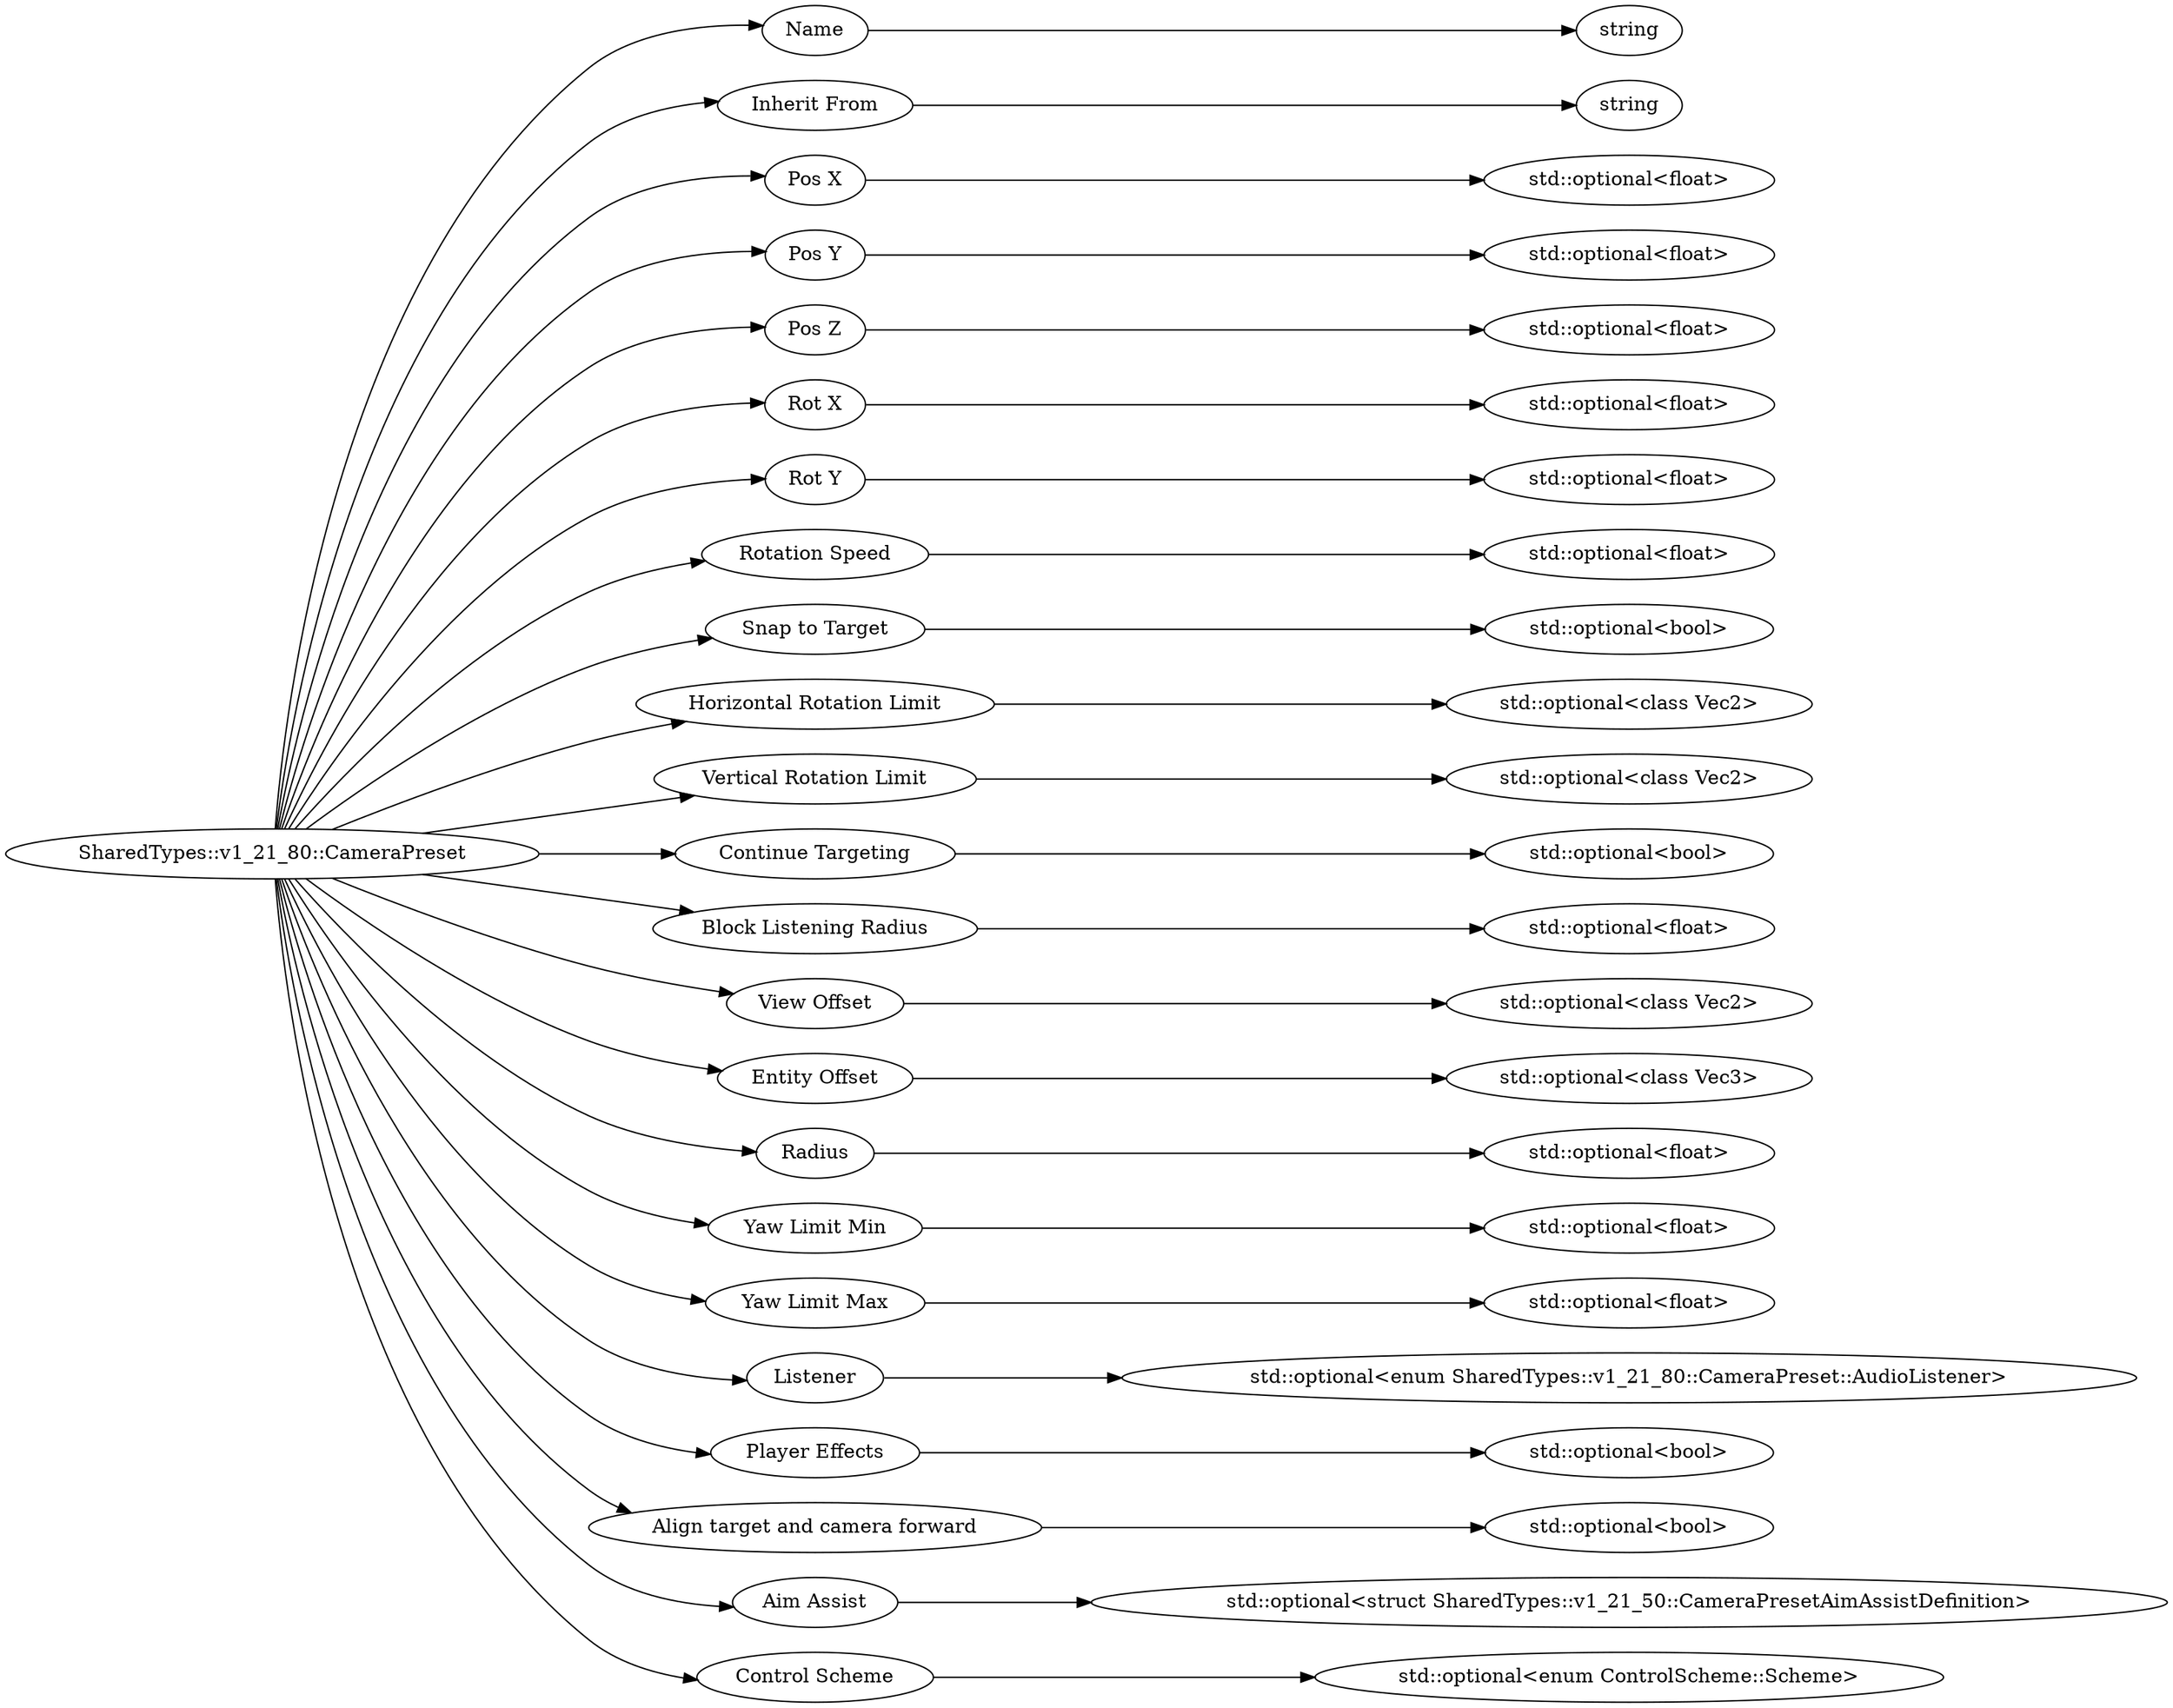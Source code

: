 digraph "SharedTypes::v1_21_80::CameraPreset" {
rankdir = LR
8
8 -> 9
9 -> 10
8 -> 11
11 -> 12
8 -> 13
13 -> 17
8 -> 18
18 -> 19
8 -> 20
20 -> 21
8 -> 22
22 -> 23
8 -> 24
24 -> 25
8 -> 26
26 -> 27
8 -> 28
28 -> 32
8 -> 33
33 -> 37
8 -> 38
38 -> 39
8 -> 40
40 -> 41
8 -> 42
42 -> 43
8 -> 44
44 -> 45
8 -> 46
46 -> 50
8 -> 51
51 -> 52
8 -> 53
53 -> 54
8 -> 55
55 -> 56
8 -> 57
57 -> 66
8 -> 67
67 -> 68
8 -> 69
69 -> 70
8 -> 71
71 -> 94
8 -> 95
95 -> 99

8 [label="SharedTypes::v1_21_80::CameraPreset",comment="name: \"SharedTypes::v1_21_80::CameraPreset\", typeName: \"\", id: 8, branchId: 0, recurseId: -1, attributes: 0, notes: \"\""];
9 [label="Name",comment="name: \"Name\", typeName: \"\", id: 9, branchId: 0, recurseId: -1, attributes: 0, notes: \"\""];
10 [label="string",comment="name: \"string\", typeName: \"\", id: 10, branchId: 0, recurseId: -1, attributes: 512, notes: \"\""];
11 [label="Inherit From",comment="name: \"Inherit From\", typeName: \"\", id: 11, branchId: 0, recurseId: -1, attributes: 0, notes: \"\""];
12 [label="string",comment="name: \"string\", typeName: \"\", id: 12, branchId: 0, recurseId: -1, attributes: 512, notes: \"\""];
13 [label="Pos X",comment="name: \"Pos X\", typeName: \"std::optional<float>\", id: 13, branchId: 0, recurseId: -1, attributes: 256, notes: \"\""];
17 [label="std::optional<float>",comment="name: \"std::optional<float>\", typeName: \"\", id: 17, branchId: 0, recurseId: -1, attributes: 512, notes: \"\""];
18 [label="Pos Y",comment="name: \"Pos Y\", typeName: \"std::optional<float>\", id: 18, branchId: 0, recurseId: -1, attributes: 256, notes: \"\""];
19 [label="std::optional<float>",comment="name: \"std::optional<float>\", typeName: \"\", id: 19, branchId: 0, recurseId: -1, attributes: 512, notes: \"\""];
20 [label="Pos Z",comment="name: \"Pos Z\", typeName: \"std::optional<float>\", id: 20, branchId: 0, recurseId: -1, attributes: 256, notes: \"\""];
21 [label="std::optional<float>",comment="name: \"std::optional<float>\", typeName: \"\", id: 21, branchId: 0, recurseId: -1, attributes: 512, notes: \"\""];
22 [label="Rot X",comment="name: \"Rot X\", typeName: \"std::optional<float>\", id: 22, branchId: 0, recurseId: -1, attributes: 256, notes: \"\""];
23 [label="std::optional<float>",comment="name: \"std::optional<float>\", typeName: \"\", id: 23, branchId: 0, recurseId: -1, attributes: 512, notes: \"\""];
24 [label="Rot Y",comment="name: \"Rot Y\", typeName: \"std::optional<float>\", id: 24, branchId: 0, recurseId: -1, attributes: 256, notes: \"\""];
25 [label="std::optional<float>",comment="name: \"std::optional<float>\", typeName: \"\", id: 25, branchId: 0, recurseId: -1, attributes: 512, notes: \"\""];
26 [label="Rotation Speed",comment="name: \"Rotation Speed\", typeName: \"std::optional<float>\", id: 26, branchId: 0, recurseId: -1, attributes: 256, notes: \"\""];
27 [label="std::optional<float>",comment="name: \"std::optional<float>\", typeName: \"\", id: 27, branchId: 0, recurseId: -1, attributes: 512, notes: \"\""];
28 [label="Snap to Target",comment="name: \"Snap to Target\", typeName: \"std::optional<bool>\", id: 28, branchId: 0, recurseId: -1, attributes: 256, notes: \"\""];
32 [label="std::optional<bool>",comment="name: \"std::optional<bool>\", typeName: \"\", id: 32, branchId: 0, recurseId: -1, attributes: 512, notes: \"\""];
33 [label="Horizontal Rotation Limit",comment="name: \"Horizontal Rotation Limit\", typeName: \"std::optional<class Vec2>\", id: 33, branchId: 0, recurseId: -1, attributes: 256, notes: \"\""];
37 [label="std::optional<class Vec2>",comment="name: \"std::optional<class Vec2>\", typeName: \"\", id: 37, branchId: 0, recurseId: -1, attributes: 512, notes: \"\""];
38 [label="Vertical Rotation Limit",comment="name: \"Vertical Rotation Limit\", typeName: \"std::optional<class Vec2>\", id: 38, branchId: 0, recurseId: -1, attributes: 256, notes: \"\""];
39 [label="std::optional<class Vec2>",comment="name: \"std::optional<class Vec2>\", typeName: \"\", id: 39, branchId: 0, recurseId: -1, attributes: 512, notes: \"\""];
40 [label="Continue Targeting",comment="name: \"Continue Targeting\", typeName: \"std::optional<bool>\", id: 40, branchId: 0, recurseId: -1, attributes: 256, notes: \"\""];
41 [label="std::optional<bool>",comment="name: \"std::optional<bool>\", typeName: \"\", id: 41, branchId: 0, recurseId: -1, attributes: 512, notes: \"\""];
42 [label="Block Listening Radius",comment="name: \"Block Listening Radius\", typeName: \"std::optional<float>\", id: 42, branchId: 0, recurseId: -1, attributes: 256, notes: \"\""];
43 [label="std::optional<float>",comment="name: \"std::optional<float>\", typeName: \"\", id: 43, branchId: 0, recurseId: -1, attributes: 512, notes: \"\""];
44 [label="View Offset",comment="name: \"View Offset\", typeName: \"std::optional<class Vec2>\", id: 44, branchId: 0, recurseId: -1, attributes: 256, notes: \"\""];
45 [label="std::optional<class Vec2>",comment="name: \"std::optional<class Vec2>\", typeName: \"\", id: 45, branchId: 0, recurseId: -1, attributes: 512, notes: \"\""];
46 [label="Entity Offset",comment="name: \"Entity Offset\", typeName: \"std::optional<class Vec3>\", id: 46, branchId: 0, recurseId: -1, attributes: 256, notes: \"Changing the camera's pivot point from the center of the entity\""];
50 [label="std::optional<class Vec3>",comment="name: \"std::optional<class Vec3>\", typeName: \"\", id: 50, branchId: 0, recurseId: -1, attributes: 512, notes: \"\""];
51 [label="Radius",comment="name: \"Radius\", typeName: \"std::optional<float>\", id: 51, branchId: 0, recurseId: -1, attributes: 256, notes: \"\""];
52 [label="std::optional<float>",comment="name: \"std::optional<float>\", typeName: \"\", id: 52, branchId: 0, recurseId: -1, attributes: 512, notes: \"\""];
53 [label="Yaw Limit Min",comment="name: \"Yaw Limit Min\", typeName: \"std::optional<float>\", id: 53, branchId: 0, recurseId: -1, attributes: 256, notes: \"\""];
54 [label="std::optional<float>",comment="name: \"std::optional<float>\", typeName: \"\", id: 54, branchId: 0, recurseId: -1, attributes: 512, notes: \"\""];
55 [label="Yaw Limit Max",comment="name: \"Yaw Limit Max\", typeName: \"std::optional<float>\", id: 55, branchId: 0, recurseId: -1, attributes: 256, notes: \"\""];
56 [label="std::optional<float>",comment="name: \"std::optional<float>\", typeName: \"\", id: 56, branchId: 0, recurseId: -1, attributes: 512, notes: \"\""];
57 [label="Listener",comment="name: \"Listener\", typeName: \"std::optional<enum SharedTypes::v1_21_80::CameraPreset::AudioListener>\", id: 57, branchId: 0, recurseId: -1, attributes: 256, notes: \"\""];
66 [label="std::optional<enum SharedTypes::v1_21_80::CameraPreset::AudioListener>",comment="name: \"std::optional<enum SharedTypes::v1_21_80::CameraPreset::AudioListener>\", typeName: \"\", id: 66, branchId: 0, recurseId: -1, attributes: 512, notes: \"\""];
67 [label="Player Effects",comment="name: \"Player Effects\", typeName: \"std::optional<bool>\", id: 67, branchId: 0, recurseId: -1, attributes: 256, notes: \"\""];
68 [label="std::optional<bool>",comment="name: \"std::optional<bool>\", typeName: \"\", id: 68, branchId: 0, recurseId: -1, attributes: 512, notes: \"\""];
69 [label="Align target and camera forward",comment="name: \"Align target and camera forward\", typeName: \"std::optional<bool>\", id: 69, branchId: 0, recurseId: -1, attributes: 256, notes: \"\""];
70 [label="std::optional<bool>",comment="name: \"std::optional<bool>\", typeName: \"\", id: 70, branchId: 0, recurseId: -1, attributes: 512, notes: \"\""];
71 [label="Aim Assist",comment="name: \"Aim Assist\", typeName: \"std::optional<struct SharedTypes::v1_21_50::CameraPresetAimAssistDefinition>\", id: 71, branchId: 0, recurseId: -1, attributes: 256, notes: \"\""];
94 [label="std::optional<struct SharedTypes::v1_21_50::CameraPresetAimAssistDefinition>",comment="name: \"std::optional<struct SharedTypes::v1_21_50::CameraPresetAimAssistDefinition>\", typeName: \"\", id: 94, branchId: 0, recurseId: -1, attributes: 512, notes: \"\""];
95 [label="Control Scheme",comment="name: \"Control Scheme\", typeName: \"std::optional<enum ControlScheme::Scheme>\", id: 95, branchId: 0, recurseId: -1, attributes: 256, notes: \"\""];
99 [label="std::optional<enum ControlScheme::Scheme>",comment="name: \"std::optional<enum ControlScheme::Scheme>\", typeName: \"\", id: 99, branchId: 0, recurseId: -1, attributes: 512, notes: \"\""];
{ rank = max;10;12;17;19;21;23;25;27;32;37;39;41;43;45;50;52;54;56;66;68;70;94;99}

}
